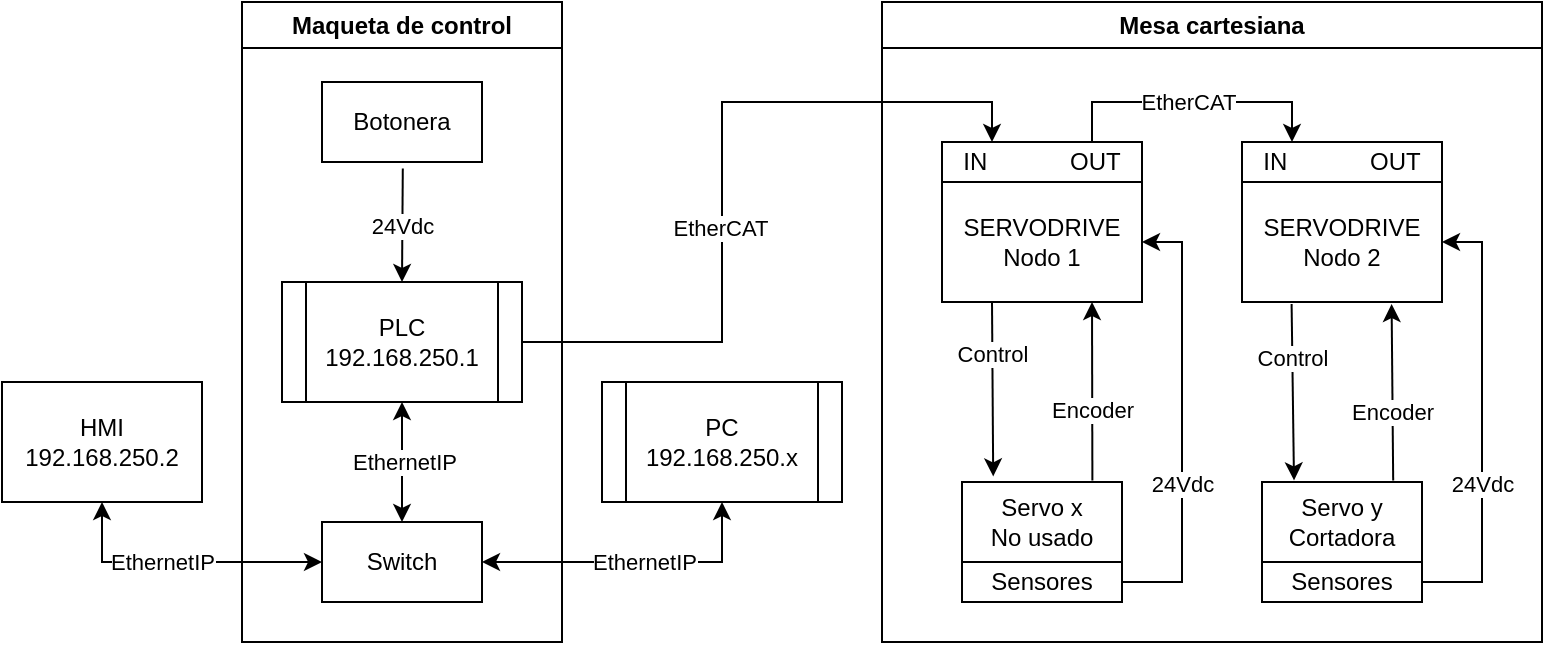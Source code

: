 <mxfile version="22.1.16" type="device">
  <diagram name="Página-1" id="oXDHa3djmnlVN0VwUwXR">
    <mxGraphModel dx="926" dy="498" grid="1" gridSize="10" guides="1" tooltips="1" connect="1" arrows="1" fold="1" page="1" pageScale="1" pageWidth="827" pageHeight="1169" math="0" shadow="0">
      <root>
        <mxCell id="0" />
        <mxCell id="1" parent="0" />
        <mxCell id="RQPxN-FBi5--1pjkKrgP-7" value="Maqueta de control" style="swimlane;whiteSpace=wrap;html=1;" vertex="1" parent="1">
          <mxGeometry x="140" y="130" width="160" height="320" as="geometry" />
        </mxCell>
        <mxCell id="RQPxN-FBi5--1pjkKrgP-2" value="PLC&lt;br&gt;192.168.250.1" style="shape=process;whiteSpace=wrap;html=1;backgroundOutline=1;" vertex="1" parent="RQPxN-FBi5--1pjkKrgP-7">
          <mxGeometry x="20" y="140" width="120" height="60" as="geometry" />
        </mxCell>
        <mxCell id="RQPxN-FBi5--1pjkKrgP-5" value="Botonera" style="rounded=0;whiteSpace=wrap;html=1;" vertex="1" parent="RQPxN-FBi5--1pjkKrgP-7">
          <mxGeometry x="40" y="40" width="80" height="40" as="geometry" />
        </mxCell>
        <mxCell id="RQPxN-FBi5--1pjkKrgP-9" value="Switch" style="rounded=0;whiteSpace=wrap;html=1;" vertex="1" parent="RQPxN-FBi5--1pjkKrgP-7">
          <mxGeometry x="40" y="260" width="80" height="40" as="geometry" />
        </mxCell>
        <mxCell id="RQPxN-FBi5--1pjkKrgP-12" value="" style="endArrow=classic;html=1;rounded=0;exitX=0.505;exitY=1.08;exitDx=0;exitDy=0;exitPerimeter=0;entryX=0.5;entryY=0;entryDx=0;entryDy=0;" edge="1" parent="RQPxN-FBi5--1pjkKrgP-7" source="RQPxN-FBi5--1pjkKrgP-5" target="RQPxN-FBi5--1pjkKrgP-2">
          <mxGeometry relative="1" as="geometry">
            <mxPoint x="50" y="110" as="sourcePoint" />
            <mxPoint x="150" y="110" as="targetPoint" />
          </mxGeometry>
        </mxCell>
        <mxCell id="RQPxN-FBi5--1pjkKrgP-13" value="24Vdc" style="edgeLabel;resizable=0;html=1;align=center;verticalAlign=middle;" connectable="0" vertex="1" parent="RQPxN-FBi5--1pjkKrgP-12">
          <mxGeometry relative="1" as="geometry" />
        </mxCell>
        <mxCell id="RQPxN-FBi5--1pjkKrgP-20" value="" style="endArrow=classic;startArrow=classic;html=1;rounded=0;entryX=0.5;entryY=1;entryDx=0;entryDy=0;exitX=0.5;exitY=0;exitDx=0;exitDy=0;" edge="1" parent="RQPxN-FBi5--1pjkKrgP-7" source="RQPxN-FBi5--1pjkKrgP-9" target="RQPxN-FBi5--1pjkKrgP-2">
          <mxGeometry width="50" height="50" relative="1" as="geometry">
            <mxPoint x="60" y="270" as="sourcePoint" />
            <mxPoint x="110" y="220" as="targetPoint" />
          </mxGeometry>
        </mxCell>
        <mxCell id="RQPxN-FBi5--1pjkKrgP-21" value="EthernetIP" style="edgeLabel;html=1;align=center;verticalAlign=middle;resizable=0;points=[];" vertex="1" connectable="0" parent="RQPxN-FBi5--1pjkKrgP-20">
          <mxGeometry x="0.013" y="-1" relative="1" as="geometry">
            <mxPoint as="offset" />
          </mxGeometry>
        </mxCell>
        <mxCell id="RQPxN-FBi5--1pjkKrgP-3" value="PC&lt;br&gt;192.168.250.x" style="shape=process;whiteSpace=wrap;html=1;backgroundOutline=1;" vertex="1" parent="1">
          <mxGeometry x="320" y="320" width="120" height="60" as="geometry" />
        </mxCell>
        <mxCell id="RQPxN-FBi5--1pjkKrgP-22" value="HMI&lt;br&gt;192.168.250.2" style="shape=process;whiteSpace=wrap;html=1;backgroundOutline=1;size=0;" vertex="1" parent="1">
          <mxGeometry x="20" y="320" width="100" height="60" as="geometry" />
        </mxCell>
        <mxCell id="RQPxN-FBi5--1pjkKrgP-26" value="" style="endArrow=classic;startArrow=classic;html=1;rounded=0;entryX=0;entryY=0.5;entryDx=0;entryDy=0;exitX=0.5;exitY=1;exitDx=0;exitDy=0;" edge="1" parent="1" source="RQPxN-FBi5--1pjkKrgP-22" target="RQPxN-FBi5--1pjkKrgP-9">
          <mxGeometry width="50" height="50" relative="1" as="geometry">
            <mxPoint x="20" y="370" as="sourcePoint" />
            <mxPoint x="70" y="370" as="targetPoint" />
            <Array as="points">
              <mxPoint x="70" y="410" />
            </Array>
          </mxGeometry>
        </mxCell>
        <mxCell id="RQPxN-FBi5--1pjkKrgP-27" value="EthernetIP" style="edgeLabel;html=1;align=center;verticalAlign=middle;resizable=0;points=[];" vertex="1" connectable="0" parent="RQPxN-FBi5--1pjkKrgP-26">
          <mxGeometry x="-0.084" y="-2" relative="1" as="geometry">
            <mxPoint x="-4" y="-2" as="offset" />
          </mxGeometry>
        </mxCell>
        <mxCell id="RQPxN-FBi5--1pjkKrgP-28" value="" style="endArrow=classic;startArrow=classic;html=1;rounded=0;entryX=1;entryY=0.5;entryDx=0;entryDy=0;exitX=0.5;exitY=1;exitDx=0;exitDy=0;" edge="1" parent="1" source="RQPxN-FBi5--1pjkKrgP-3" target="RQPxN-FBi5--1pjkKrgP-9">
          <mxGeometry width="50" height="50" relative="1" as="geometry">
            <mxPoint x="410" y="410" as="sourcePoint" />
            <mxPoint x="480" y="360" as="targetPoint" />
            <Array as="points">
              <mxPoint x="380" y="410" />
            </Array>
          </mxGeometry>
        </mxCell>
        <mxCell id="RQPxN-FBi5--1pjkKrgP-30" value="EthernetIP" style="edgeLabel;html=1;align=center;verticalAlign=middle;resizable=0;points=[];" vertex="1" connectable="0" parent="RQPxN-FBi5--1pjkKrgP-28">
          <mxGeometry x="-0.031" y="1" relative="1" as="geometry">
            <mxPoint x="3" y="-1" as="offset" />
          </mxGeometry>
        </mxCell>
        <mxCell id="RQPxN-FBi5--1pjkKrgP-31" value="Mesa cartesiana" style="swimlane;whiteSpace=wrap;html=1;" vertex="1" parent="1">
          <mxGeometry x="460" y="130" width="330" height="320" as="geometry" />
        </mxCell>
        <mxCell id="RQPxN-FBi5--1pjkKrgP-34" value="SERVODRIVE&lt;br&gt;Nodo&amp;nbsp;1" style="shape=process;whiteSpace=wrap;html=1;backgroundOutline=1;size=0;" vertex="1" parent="RQPxN-FBi5--1pjkKrgP-31">
          <mxGeometry x="30" y="90" width="100" height="60" as="geometry" />
        </mxCell>
        <mxCell id="RQPxN-FBi5--1pjkKrgP-35" value="SERVODRIVE&lt;br&gt;Nodo 2" style="shape=process;whiteSpace=wrap;html=1;backgroundOutline=1;size=0;" vertex="1" parent="RQPxN-FBi5--1pjkKrgP-31">
          <mxGeometry x="180" y="90" width="100" height="60" as="geometry" />
        </mxCell>
        <mxCell id="RQPxN-FBi5--1pjkKrgP-36" value="Servo y&lt;br&gt;Cortadora" style="rounded=0;whiteSpace=wrap;html=1;" vertex="1" parent="RQPxN-FBi5--1pjkKrgP-31">
          <mxGeometry x="190" y="240" width="80" height="40" as="geometry" />
        </mxCell>
        <mxCell id="RQPxN-FBi5--1pjkKrgP-37" value="Servo x&lt;br&gt;No usado" style="rounded=0;whiteSpace=wrap;html=1;" vertex="1" parent="RQPxN-FBi5--1pjkKrgP-31">
          <mxGeometry x="40" y="240" width="80" height="40" as="geometry" />
        </mxCell>
        <mxCell id="RQPxN-FBi5--1pjkKrgP-40" value="IN&lt;span style=&quot;white-space: pre;&quot;&gt;&#x9;&lt;/span&gt;&lt;span style=&quot;white-space: pre;&quot;&gt;&#x9;&lt;/span&gt;OUT" style="rounded=0;whiteSpace=wrap;html=1;" vertex="1" parent="RQPxN-FBi5--1pjkKrgP-31">
          <mxGeometry x="30" y="70" width="100" height="20" as="geometry" />
        </mxCell>
        <mxCell id="RQPxN-FBi5--1pjkKrgP-41" value="IN&lt;span style=&quot;white-space: pre;&quot;&gt;&#x9;&lt;/span&gt;&lt;span style=&quot;white-space: pre;&quot;&gt;&#x9;&lt;/span&gt;OUT" style="rounded=0;whiteSpace=wrap;html=1;" vertex="1" parent="RQPxN-FBi5--1pjkKrgP-31">
          <mxGeometry x="180" y="70" width="100" height="20" as="geometry" />
        </mxCell>
        <mxCell id="RQPxN-FBi5--1pjkKrgP-42" value="" style="endArrow=classic;html=1;rounded=0;exitX=0.75;exitY=0;exitDx=0;exitDy=0;entryX=0.25;entryY=0;entryDx=0;entryDy=0;" edge="1" parent="RQPxN-FBi5--1pjkKrgP-31" source="RQPxN-FBi5--1pjkKrgP-40" target="RQPxN-FBi5--1pjkKrgP-41">
          <mxGeometry width="50" height="50" relative="1" as="geometry">
            <mxPoint x="120" y="70" as="sourcePoint" />
            <mxPoint x="170" y="20" as="targetPoint" />
            <Array as="points">
              <mxPoint x="105" y="50" />
              <mxPoint x="205" y="50" />
            </Array>
          </mxGeometry>
        </mxCell>
        <mxCell id="RQPxN-FBi5--1pjkKrgP-43" value="EtherCAT" style="edgeLabel;html=1;align=center;verticalAlign=middle;resizable=0;points=[];" vertex="1" connectable="0" parent="RQPxN-FBi5--1pjkKrgP-42">
          <mxGeometry x="-0.031" relative="1" as="geometry">
            <mxPoint as="offset" />
          </mxGeometry>
        </mxCell>
        <mxCell id="RQPxN-FBi5--1pjkKrgP-44" value="" style="endArrow=classic;html=1;rounded=0;exitX=0.25;exitY=1;exitDx=0;exitDy=0;entryX=0.195;entryY=-0.07;entryDx=0;entryDy=0;entryPerimeter=0;" edge="1" parent="RQPxN-FBi5--1pjkKrgP-31" source="RQPxN-FBi5--1pjkKrgP-34" target="RQPxN-FBi5--1pjkKrgP-37">
          <mxGeometry width="50" height="50" relative="1" as="geometry">
            <mxPoint x="-120" y="230" as="sourcePoint" />
            <mxPoint x="-70" y="180" as="targetPoint" />
          </mxGeometry>
        </mxCell>
        <mxCell id="RQPxN-FBi5--1pjkKrgP-45" value="Control" style="edgeLabel;html=1;align=center;verticalAlign=middle;resizable=0;points=[];" vertex="1" connectable="0" parent="RQPxN-FBi5--1pjkKrgP-44">
          <mxGeometry x="-0.128" y="-1" relative="1" as="geometry">
            <mxPoint y="-12" as="offset" />
          </mxGeometry>
        </mxCell>
        <mxCell id="RQPxN-FBi5--1pjkKrgP-46" value="" style="endArrow=classic;html=1;rounded=0;exitX=0.815;exitY=-0.02;exitDx=0;exitDy=0;entryX=0.75;entryY=1;entryDx=0;entryDy=0;exitPerimeter=0;" edge="1" parent="RQPxN-FBi5--1pjkKrgP-31" source="RQPxN-FBi5--1pjkKrgP-37" target="RQPxN-FBi5--1pjkKrgP-34">
          <mxGeometry width="50" height="50" relative="1" as="geometry">
            <mxPoint x="100" y="220" as="sourcePoint" />
            <mxPoint x="150" y="170" as="targetPoint" />
          </mxGeometry>
        </mxCell>
        <mxCell id="RQPxN-FBi5--1pjkKrgP-47" value="Encoder" style="edgeLabel;html=1;align=center;verticalAlign=middle;resizable=0;points=[];" vertex="1" connectable="0" parent="RQPxN-FBi5--1pjkKrgP-46">
          <mxGeometry x="-0.04" relative="1" as="geometry">
            <mxPoint y="8" as="offset" />
          </mxGeometry>
        </mxCell>
        <mxCell id="RQPxN-FBi5--1pjkKrgP-48" value="" style="endArrow=classic;html=1;rounded=0;exitX=0.25;exitY=1;exitDx=0;exitDy=0;entryX=0.2;entryY=-0.02;entryDx=0;entryDy=0;entryPerimeter=0;" edge="1" parent="RQPxN-FBi5--1pjkKrgP-31" target="RQPxN-FBi5--1pjkKrgP-36">
          <mxGeometry width="50" height="50" relative="1" as="geometry">
            <mxPoint x="204.8" y="151" as="sourcePoint" />
            <mxPoint x="205.8" y="248" as="targetPoint" />
          </mxGeometry>
        </mxCell>
        <mxCell id="RQPxN-FBi5--1pjkKrgP-49" value="Control" style="edgeLabel;html=1;align=center;verticalAlign=middle;resizable=0;points=[];" vertex="1" connectable="0" parent="RQPxN-FBi5--1pjkKrgP-48">
          <mxGeometry x="-0.128" y="-1" relative="1" as="geometry">
            <mxPoint y="-12" as="offset" />
          </mxGeometry>
        </mxCell>
        <mxCell id="RQPxN-FBi5--1pjkKrgP-50" value="" style="endArrow=classic;html=1;rounded=0;exitX=0.82;exitY=-0.02;exitDx=0;exitDy=0;entryX=0.75;entryY=1;entryDx=0;entryDy=0;exitPerimeter=0;" edge="1" parent="RQPxN-FBi5--1pjkKrgP-31" source="RQPxN-FBi5--1pjkKrgP-36">
          <mxGeometry width="50" height="50" relative="1" as="geometry">
            <mxPoint x="254.8" y="250" as="sourcePoint" />
            <mxPoint x="254.8" y="151" as="targetPoint" />
          </mxGeometry>
        </mxCell>
        <mxCell id="RQPxN-FBi5--1pjkKrgP-51" value="Encoder" style="edgeLabel;html=1;align=center;verticalAlign=middle;resizable=0;points=[];" vertex="1" connectable="0" parent="RQPxN-FBi5--1pjkKrgP-50">
          <mxGeometry x="-0.04" relative="1" as="geometry">
            <mxPoint y="8" as="offset" />
          </mxGeometry>
        </mxCell>
        <mxCell id="RQPxN-FBi5--1pjkKrgP-55" value="Sensores" style="rounded=0;whiteSpace=wrap;html=1;" vertex="1" parent="RQPxN-FBi5--1pjkKrgP-31">
          <mxGeometry x="40" y="280" width="80" height="20" as="geometry" />
        </mxCell>
        <mxCell id="RQPxN-FBi5--1pjkKrgP-56" value="Sensores" style="rounded=0;whiteSpace=wrap;html=1;" vertex="1" parent="RQPxN-FBi5--1pjkKrgP-31">
          <mxGeometry x="190" y="280" width="80" height="20" as="geometry" />
        </mxCell>
        <mxCell id="RQPxN-FBi5--1pjkKrgP-57" value="" style="endArrow=classic;html=1;rounded=0;exitX=1;exitY=0.5;exitDx=0;exitDy=0;entryX=1;entryY=0.5;entryDx=0;entryDy=0;" edge="1" parent="RQPxN-FBi5--1pjkKrgP-31" source="RQPxN-FBi5--1pjkKrgP-55" target="RQPxN-FBi5--1pjkKrgP-34">
          <mxGeometry width="50" height="50" relative="1" as="geometry">
            <mxPoint x="150" y="300" as="sourcePoint" />
            <mxPoint x="200" y="250" as="targetPoint" />
            <Array as="points">
              <mxPoint x="150" y="290" />
              <mxPoint x="150" y="120" />
            </Array>
          </mxGeometry>
        </mxCell>
        <mxCell id="RQPxN-FBi5--1pjkKrgP-59" value="24Vdc" style="edgeLabel;html=1;align=center;verticalAlign=middle;resizable=0;points=[];" vertex="1" connectable="0" parent="RQPxN-FBi5--1pjkKrgP-57">
          <mxGeometry x="-0.276" relative="1" as="geometry">
            <mxPoint as="offset" />
          </mxGeometry>
        </mxCell>
        <mxCell id="RQPxN-FBi5--1pjkKrgP-60" value="" style="endArrow=classic;html=1;rounded=0;exitX=1;exitY=0.5;exitDx=0;exitDy=0;entryX=1;entryY=0.5;entryDx=0;entryDy=0;" edge="1" parent="RQPxN-FBi5--1pjkKrgP-31">
          <mxGeometry width="50" height="50" relative="1" as="geometry">
            <mxPoint x="270" y="290" as="sourcePoint" />
            <mxPoint x="280" y="120" as="targetPoint" />
            <Array as="points">
              <mxPoint x="300" y="290" />
              <mxPoint x="300" y="120" />
            </Array>
          </mxGeometry>
        </mxCell>
        <mxCell id="RQPxN-FBi5--1pjkKrgP-61" value="24Vdc" style="edgeLabel;html=1;align=center;verticalAlign=middle;resizable=0;points=[];" vertex="1" connectable="0" parent="RQPxN-FBi5--1pjkKrgP-60">
          <mxGeometry x="-0.276" relative="1" as="geometry">
            <mxPoint as="offset" />
          </mxGeometry>
        </mxCell>
        <mxCell id="RQPxN-FBi5--1pjkKrgP-52" value="" style="endArrow=classic;html=1;rounded=0;exitX=1;exitY=0.5;exitDx=0;exitDy=0;entryX=0.25;entryY=0;entryDx=0;entryDy=0;" edge="1" parent="1" source="RQPxN-FBi5--1pjkKrgP-2" target="RQPxN-FBi5--1pjkKrgP-40">
          <mxGeometry width="50" height="50" relative="1" as="geometry">
            <mxPoint x="360" y="310" as="sourcePoint" />
            <mxPoint x="410" y="260" as="targetPoint" />
            <Array as="points">
              <mxPoint x="380" y="300" />
              <mxPoint x="380" y="180" />
              <mxPoint x="450" y="180" />
              <mxPoint x="515" y="180" />
            </Array>
          </mxGeometry>
        </mxCell>
        <mxCell id="RQPxN-FBi5--1pjkKrgP-53" value="EtherCAT" style="edgeLabel;html=1;align=center;verticalAlign=middle;resizable=0;points=[];" vertex="1" connectable="0" parent="RQPxN-FBi5--1pjkKrgP-52">
          <mxGeometry x="-0.159" y="1" relative="1" as="geometry">
            <mxPoint as="offset" />
          </mxGeometry>
        </mxCell>
      </root>
    </mxGraphModel>
  </diagram>
</mxfile>
